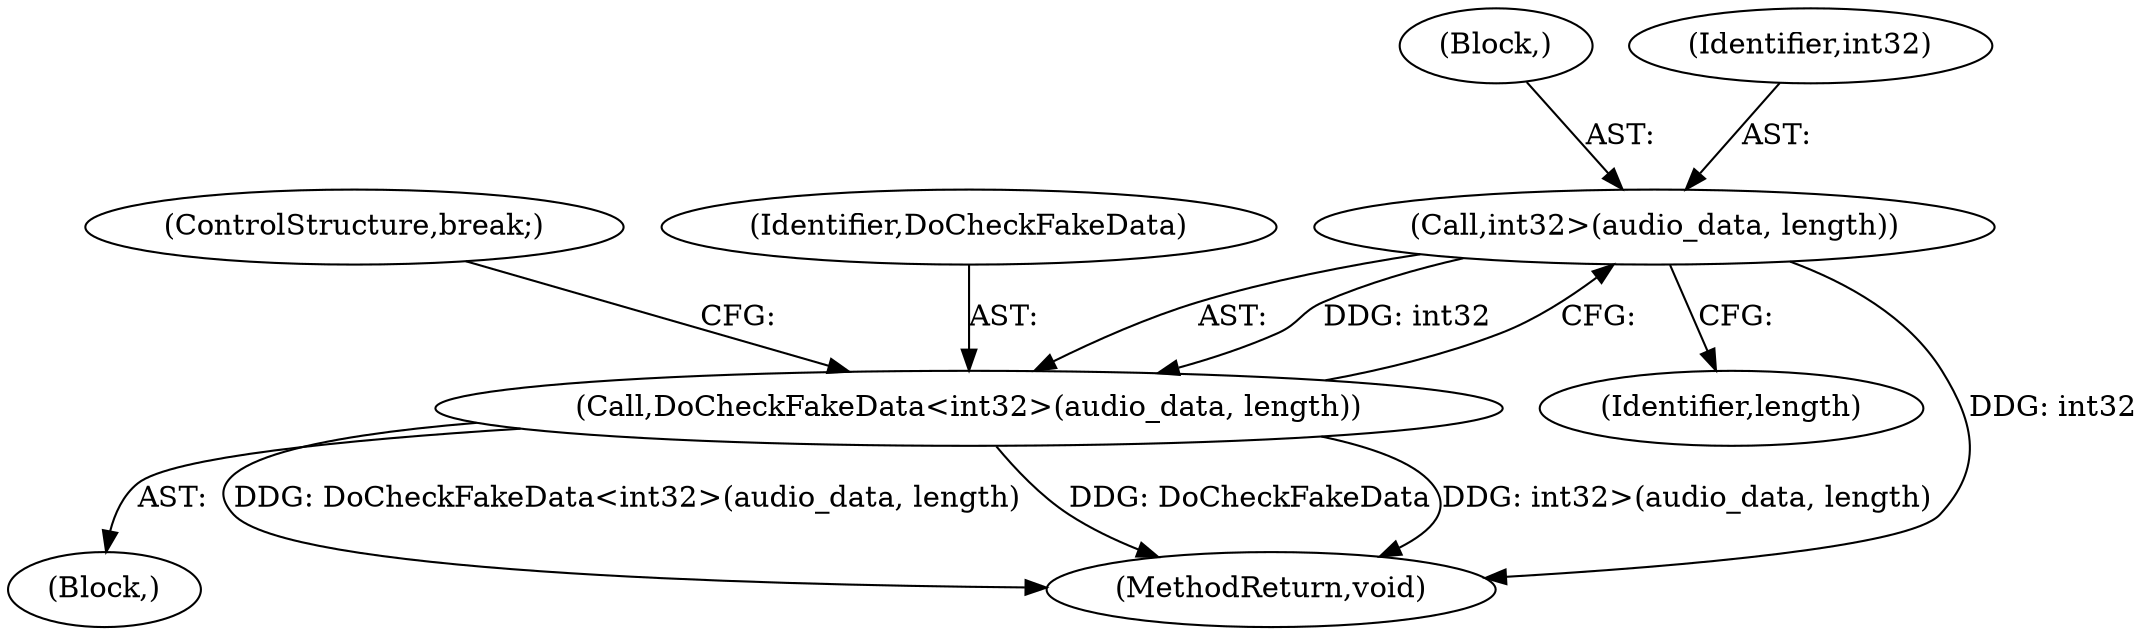 digraph "1_Chrome_802ecdb9cee0d66fe546bdf24e98150f8f716ad8_2@pointer" {
"1000119" [label="(Call,int32>(audio_data, length))"];
"1000117" [label="(Call,DoCheckFakeData<int32>(audio_data, length))"];
"1000117" [label="(Call,DoCheckFakeData<int32>(audio_data, length))"];
"1000119" [label="(Call,int32>(audio_data, length))"];
"1000123" [label="(Identifier,length)"];
"1000115" [label="(Block,)"];
"1000124" [label="(ControlStructure,break;)"];
"1000118" [label="(Identifier,DoCheckFakeData)"];
"1000147" [label="(MethodReturn,void)"];
"1000121" [label="(Block,)"];
"1000120" [label="(Identifier,int32)"];
"1000119" -> "1000117"  [label="AST: "];
"1000119" -> "1000123"  [label="CFG: "];
"1000120" -> "1000119"  [label="AST: "];
"1000121" -> "1000119"  [label="AST: "];
"1000117" -> "1000119"  [label="CFG: "];
"1000119" -> "1000147"  [label="DDG: int32"];
"1000119" -> "1000117"  [label="DDG: int32"];
"1000117" -> "1000115"  [label="AST: "];
"1000118" -> "1000117"  [label="AST: "];
"1000124" -> "1000117"  [label="CFG: "];
"1000117" -> "1000147"  [label="DDG: DoCheckFakeData<int32>(audio_data, length)"];
"1000117" -> "1000147"  [label="DDG: DoCheckFakeData"];
"1000117" -> "1000147"  [label="DDG: int32>(audio_data, length)"];
}

